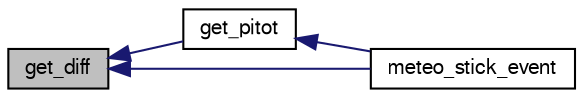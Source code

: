 digraph "get_diff"
{
  edge [fontname="FreeSans",fontsize="10",labelfontname="FreeSans",labelfontsize="10"];
  node [fontname="FreeSans",fontsize="10",shape=record];
  rankdir="LR";
  Node1 [label="get_diff",height=0.2,width=0.4,color="black", fillcolor="grey75", style="filled", fontcolor="black"];
  Node1 -> Node2 [dir="back",color="midnightblue",fontsize="10",style="solid",fontname="FreeSans"];
  Node2 [label="get_pitot",height=0.2,width=0.4,color="black", fillcolor="white", style="filled",URL="$meteo__stick_8c.html#a8201c4f9bdce72201dc5a5084184c72e"];
  Node2 -> Node3 [dir="back",color="midnightblue",fontsize="10",style="solid",fontname="FreeSans"];
  Node3 [label="meteo_stick_event",height=0.2,width=0.4,color="black", fillcolor="white", style="filled",URL="$meteo__stick_8h.html#acea026af4d67c5da57663b855fdfcd82",tooltip="Event function. "];
  Node1 -> Node3 [dir="back",color="midnightblue",fontsize="10",style="solid",fontname="FreeSans"];
}
